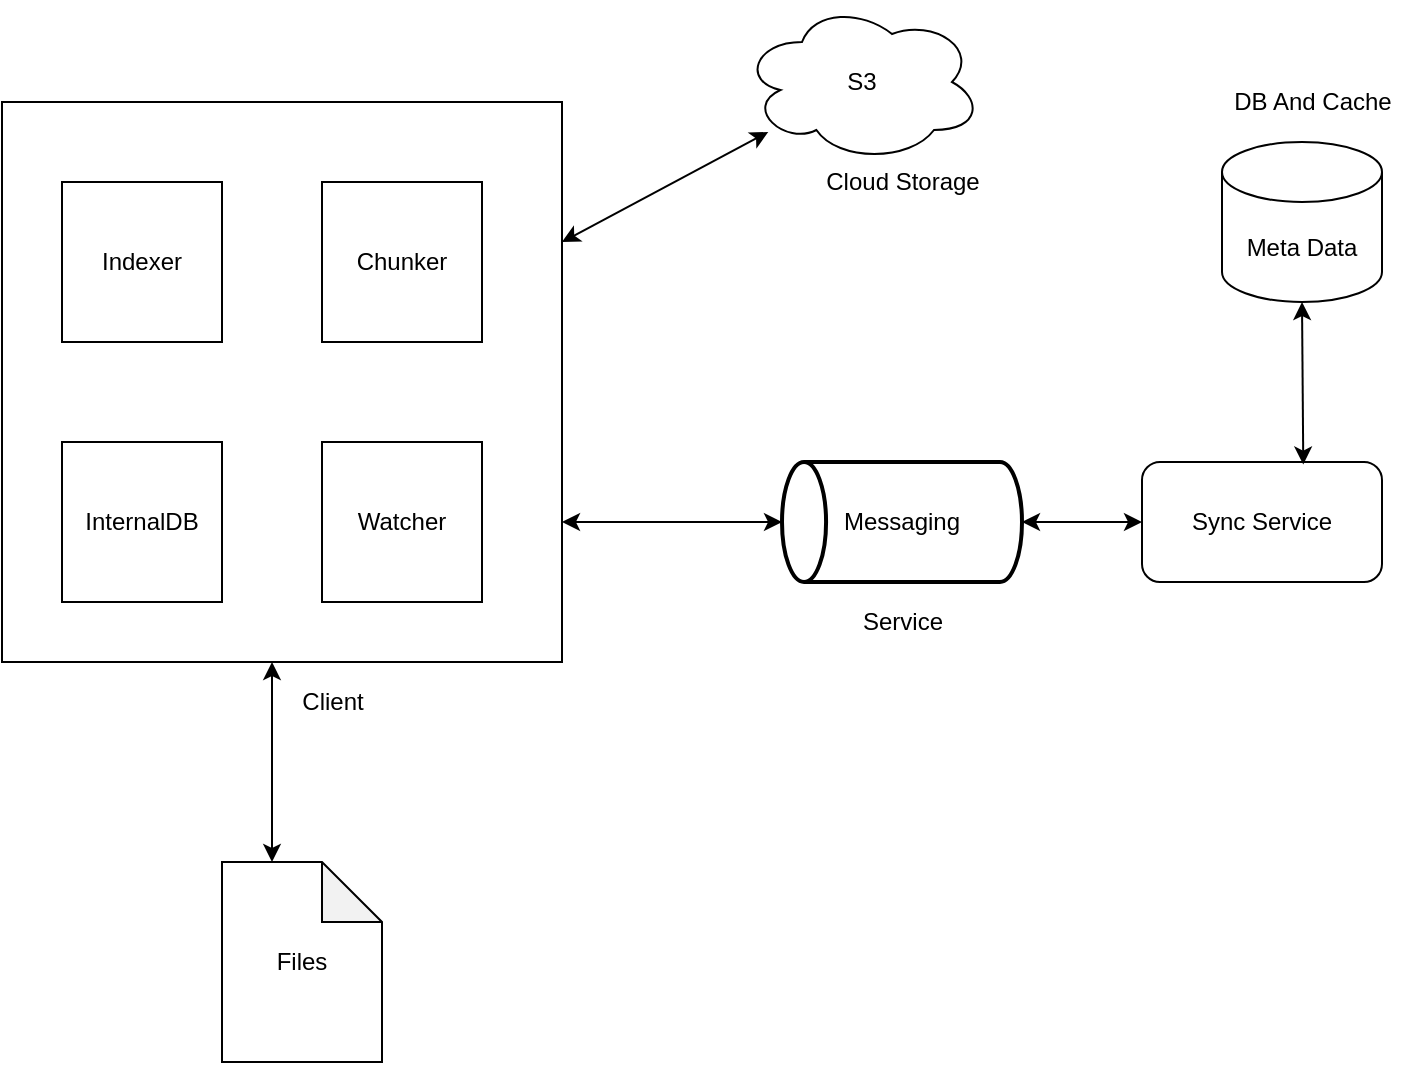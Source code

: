 <mxfile version="18.1.3" type="device"><diagram id="ddScXwUFJJwmGvglbxBZ" name="Page-1"><mxGraphModel dx="1102" dy="571" grid="1" gridSize="10" guides="1" tooltips="1" connect="1" arrows="1" fold="1" page="1" pageScale="1" pageWidth="850" pageHeight="1100" math="0" shadow="0"><root><mxCell id="0"/><mxCell id="1" parent="0"/><mxCell id="SGGyfj-xMnebMxgFPnpK-1" value="" style="whiteSpace=wrap;html=1;aspect=fixed;" vertex="1" parent="1"><mxGeometry x="100" y="190" width="280" height="280" as="geometry"/></mxCell><mxCell id="SGGyfj-xMnebMxgFPnpK-2" value="Indexer" style="whiteSpace=wrap;html=1;aspect=fixed;" vertex="1" parent="1"><mxGeometry x="130" y="230" width="80" height="80" as="geometry"/></mxCell><mxCell id="SGGyfj-xMnebMxgFPnpK-3" value="Chunker" style="whiteSpace=wrap;html=1;aspect=fixed;" vertex="1" parent="1"><mxGeometry x="260" y="230" width="80" height="80" as="geometry"/></mxCell><mxCell id="SGGyfj-xMnebMxgFPnpK-4" value="InternalDB" style="whiteSpace=wrap;html=1;aspect=fixed;" vertex="1" parent="1"><mxGeometry x="130" y="360" width="80" height="80" as="geometry"/></mxCell><mxCell id="SGGyfj-xMnebMxgFPnpK-5" value="Watcher" style="whiteSpace=wrap;html=1;aspect=fixed;" vertex="1" parent="1"><mxGeometry x="260" y="360" width="80" height="80" as="geometry"/></mxCell><mxCell id="SGGyfj-xMnebMxgFPnpK-6" value="Client" style="text;html=1;align=center;verticalAlign=middle;resizable=0;points=[];autosize=1;strokeColor=none;fillColor=none;" vertex="1" parent="1"><mxGeometry x="240" y="480" width="50" height="20" as="geometry"/></mxCell><mxCell id="SGGyfj-xMnebMxgFPnpK-7" value="S3" style="ellipse;shape=cloud;whiteSpace=wrap;html=1;" vertex="1" parent="1"><mxGeometry x="470" y="140" width="120" height="80" as="geometry"/></mxCell><mxCell id="SGGyfj-xMnebMxgFPnpK-10" value="Messaging" style="strokeWidth=2;html=1;shape=mxgraph.flowchart.direct_data;whiteSpace=wrap;direction=west;" vertex="1" parent="1"><mxGeometry x="490" y="370" width="120" height="60" as="geometry"/></mxCell><mxCell id="SGGyfj-xMnebMxgFPnpK-11" value="Service" style="text;html=1;align=center;verticalAlign=middle;resizable=0;points=[];autosize=1;strokeColor=none;fillColor=none;" vertex="1" parent="1"><mxGeometry x="520" y="440" width="60" height="20" as="geometry"/></mxCell><mxCell id="SGGyfj-xMnebMxgFPnpK-12" value="" style="endArrow=classic;startArrow=classic;html=1;rounded=0;exitX=1;exitY=0.25;exitDx=0;exitDy=0;" edge="1" parent="1" source="SGGyfj-xMnebMxgFPnpK-1" target="SGGyfj-xMnebMxgFPnpK-7"><mxGeometry width="50" height="50" relative="1" as="geometry"><mxPoint x="520" y="280" as="sourcePoint"/><mxPoint x="570" y="230" as="targetPoint"/></mxGeometry></mxCell><mxCell id="SGGyfj-xMnebMxgFPnpK-13" value="" style="endArrow=classic;startArrow=classic;html=1;rounded=0;exitX=1;exitY=0.75;exitDx=0;exitDy=0;entryX=1;entryY=0.5;entryDx=0;entryDy=0;entryPerimeter=0;" edge="1" parent="1" source="SGGyfj-xMnebMxgFPnpK-1" target="SGGyfj-xMnebMxgFPnpK-10"><mxGeometry width="50" height="50" relative="1" as="geometry"><mxPoint x="520" y="280" as="sourcePoint"/><mxPoint x="570" y="230" as="targetPoint"/></mxGeometry></mxCell><mxCell id="SGGyfj-xMnebMxgFPnpK-15" value="Sync Service" style="rounded=1;whiteSpace=wrap;html=1;" vertex="1" parent="1"><mxGeometry x="670" y="370" width="120" height="60" as="geometry"/></mxCell><mxCell id="SGGyfj-xMnebMxgFPnpK-16" value="" style="endArrow=classic;startArrow=classic;html=1;rounded=0;exitX=0;exitY=0.5;exitDx=0;exitDy=0;exitPerimeter=0;entryX=0;entryY=0.5;entryDx=0;entryDy=0;" edge="1" parent="1" source="SGGyfj-xMnebMxgFPnpK-10" target="SGGyfj-xMnebMxgFPnpK-15"><mxGeometry width="50" height="50" relative="1" as="geometry"><mxPoint x="520" y="280" as="sourcePoint"/><mxPoint x="570" y="230" as="targetPoint"/></mxGeometry></mxCell><mxCell id="SGGyfj-xMnebMxgFPnpK-17" value="Meta Data" style="shape=cylinder3;whiteSpace=wrap;html=1;boundedLbl=1;backgroundOutline=1;size=15;" vertex="1" parent="1"><mxGeometry x="710" y="210" width="80" height="80" as="geometry"/></mxCell><mxCell id="SGGyfj-xMnebMxgFPnpK-18" value="DB And Cache" style="text;html=1;align=center;verticalAlign=middle;resizable=0;points=[];autosize=1;strokeColor=none;fillColor=none;" vertex="1" parent="1"><mxGeometry x="710" y="180" width="90" height="20" as="geometry"/></mxCell><mxCell id="SGGyfj-xMnebMxgFPnpK-19" value="" style="endArrow=classic;startArrow=classic;html=1;rounded=0;exitX=0.672;exitY=0.021;exitDx=0;exitDy=0;exitPerimeter=0;entryX=0.5;entryY=1;entryDx=0;entryDy=0;entryPerimeter=0;" edge="1" parent="1" source="SGGyfj-xMnebMxgFPnpK-15" target="SGGyfj-xMnebMxgFPnpK-17"><mxGeometry width="50" height="50" relative="1" as="geometry"><mxPoint x="520" y="280" as="sourcePoint"/><mxPoint x="570" y="230" as="targetPoint"/></mxGeometry></mxCell><mxCell id="SGGyfj-xMnebMxgFPnpK-20" value="Files" style="shape=note;whiteSpace=wrap;html=1;backgroundOutline=1;darkOpacity=0.05;" vertex="1" parent="1"><mxGeometry x="210" y="570" width="80" height="100" as="geometry"/></mxCell><mxCell id="SGGyfj-xMnebMxgFPnpK-21" value="" style="endArrow=classic;startArrow=classic;html=1;rounded=0;exitX=0;exitY=0;exitDx=25;exitDy=0;exitPerimeter=0;" edge="1" parent="1" source="SGGyfj-xMnebMxgFPnpK-20"><mxGeometry width="50" height="50" relative="1" as="geometry"><mxPoint x="230" y="520" as="sourcePoint"/><mxPoint x="235" y="470" as="targetPoint"/></mxGeometry></mxCell><mxCell id="SGGyfj-xMnebMxgFPnpK-22" value="Cloud Storage" style="text;html=1;align=center;verticalAlign=middle;resizable=0;points=[];autosize=1;strokeColor=none;fillColor=none;" vertex="1" parent="1"><mxGeometry x="505" y="220" width="90" height="20" as="geometry"/></mxCell></root></mxGraphModel></diagram></mxfile>